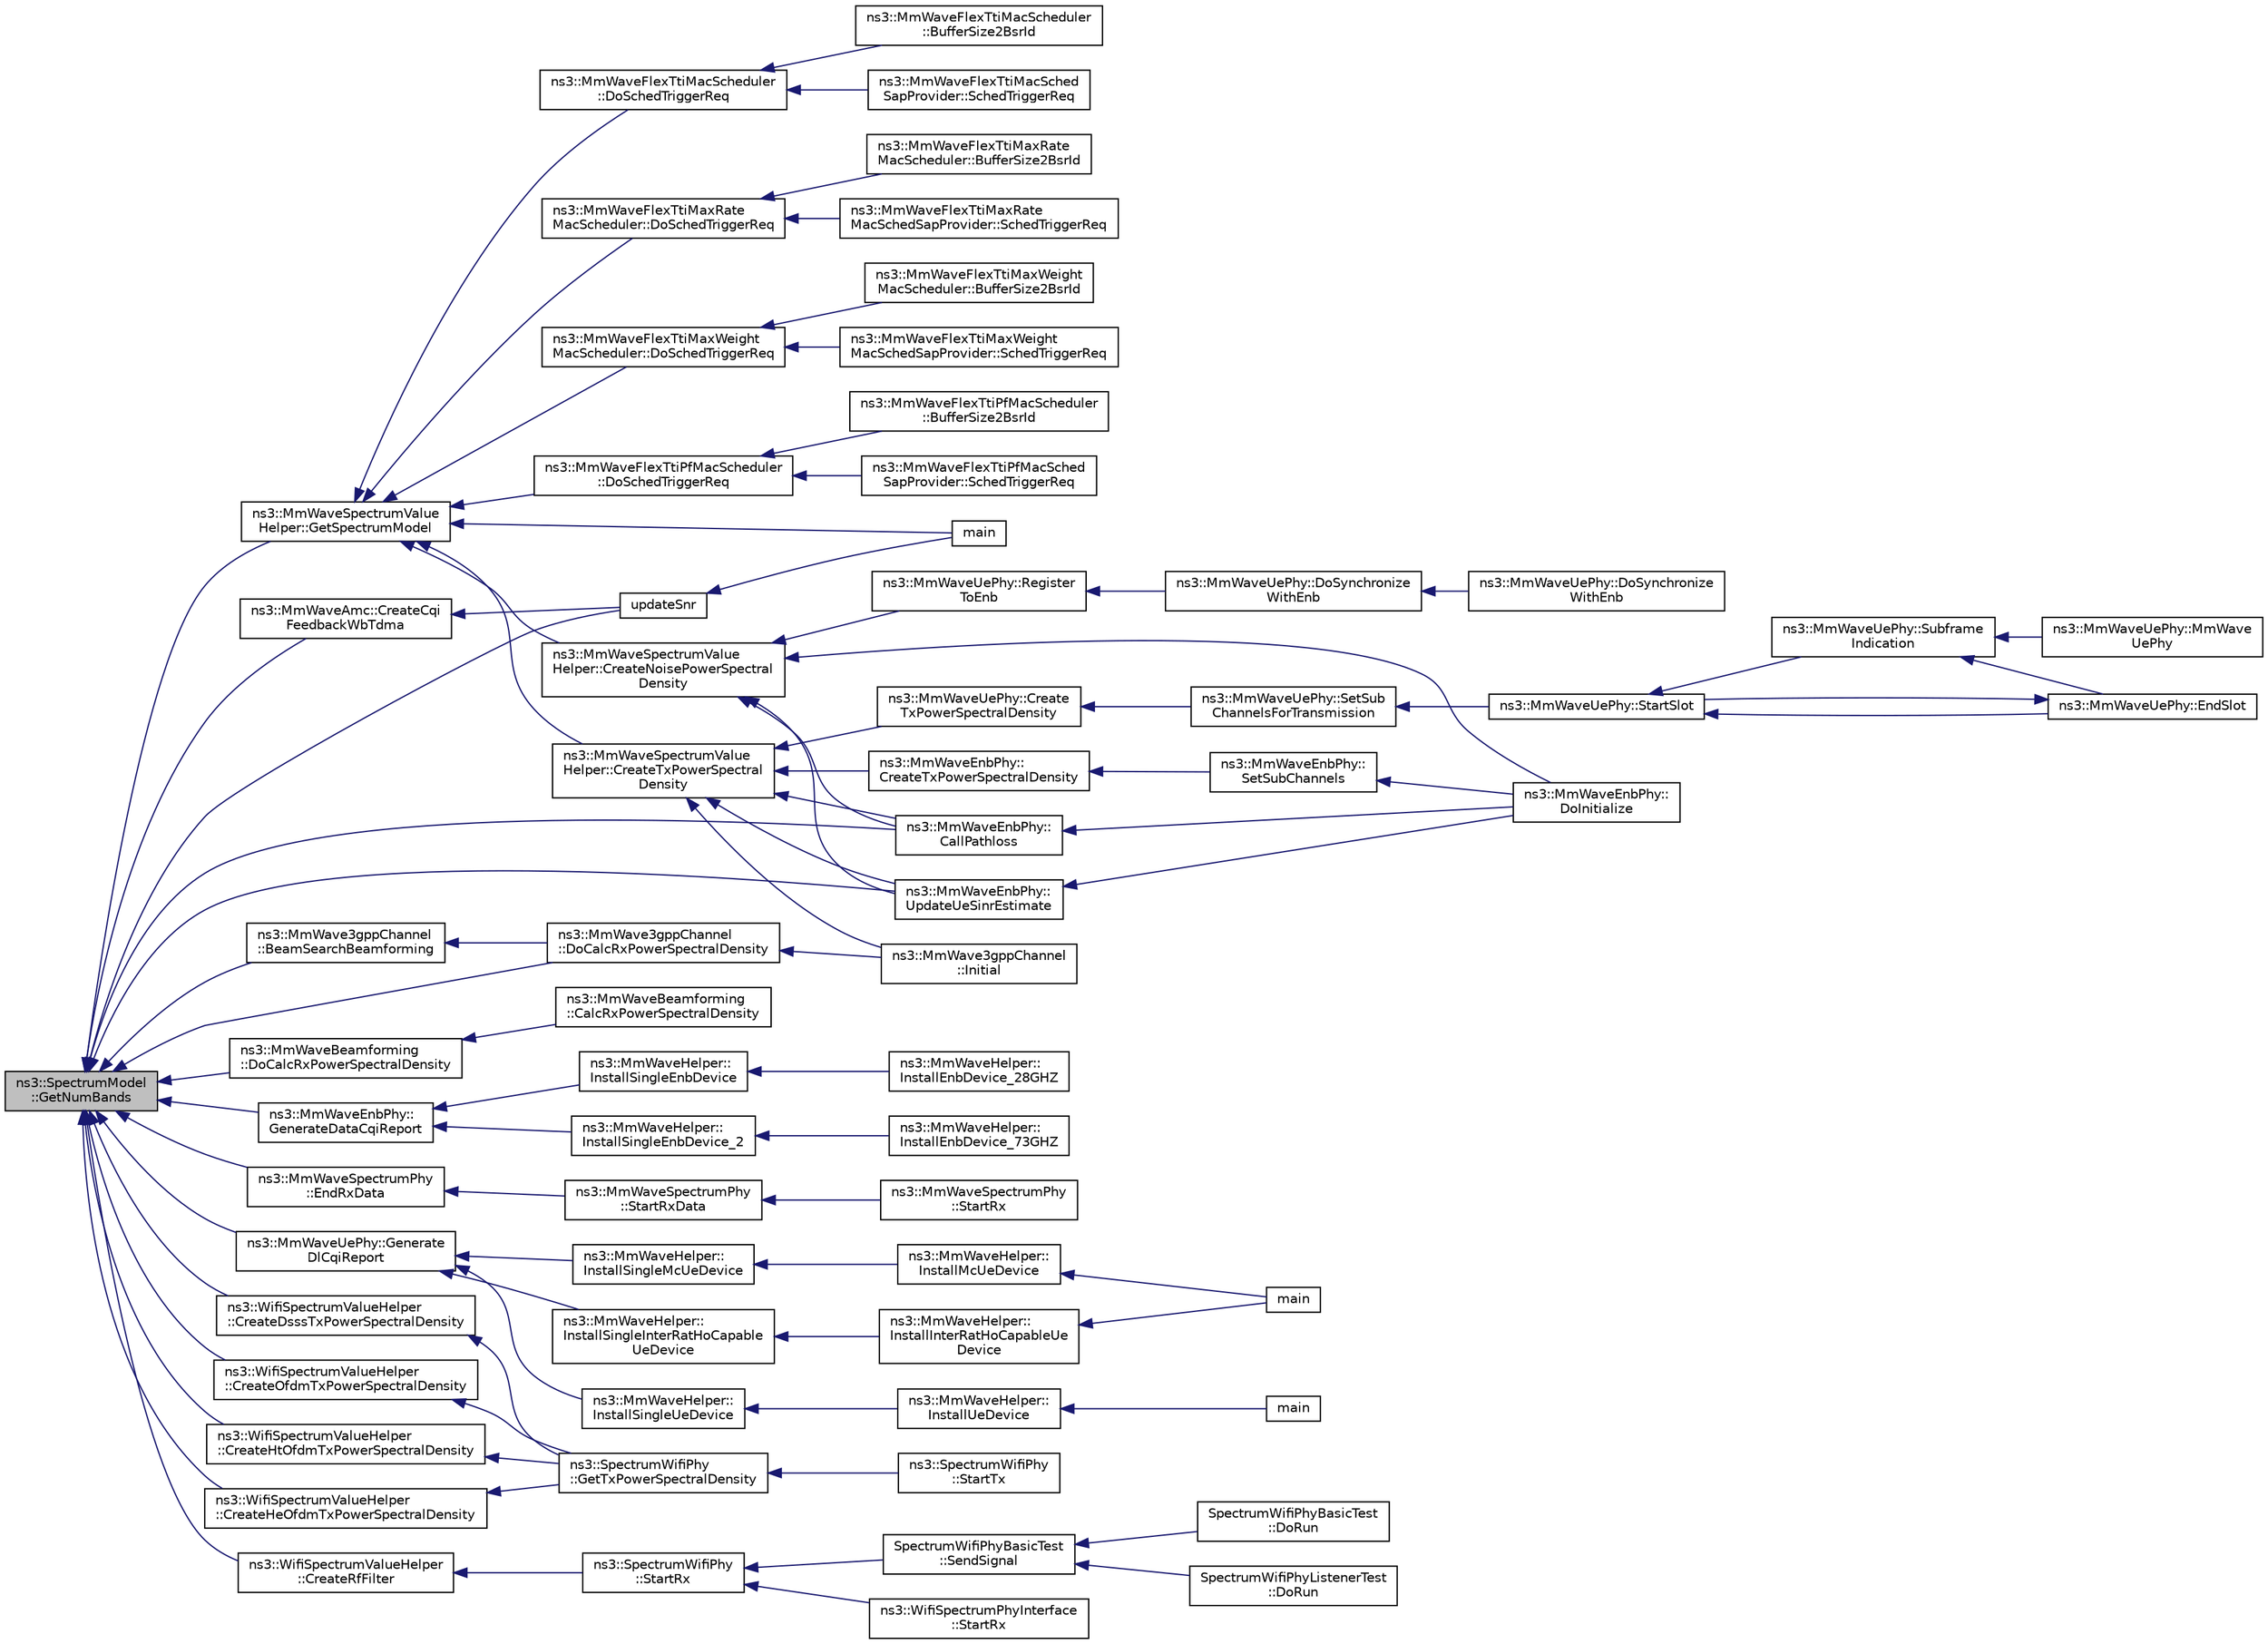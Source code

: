 digraph "ns3::SpectrumModel::GetNumBands"
{
  edge [fontname="Helvetica",fontsize="10",labelfontname="Helvetica",labelfontsize="10"];
  node [fontname="Helvetica",fontsize="10",shape=record];
  rankdir="LR";
  Node1 [label="ns3::SpectrumModel\l::GetNumBands",height=0.2,width=0.4,color="black", fillcolor="grey75", style="filled", fontcolor="black"];
  Node1 -> Node2 [dir="back",color="midnightblue",fontsize="10",style="solid"];
  Node2 [label="updateSnr",height=0.2,width=0.4,color="black", fillcolor="white", style="filled",URL="$d0/d3c/mmwave-amc-test_8cc.html#acbc789d09623d926a18a031079a40297"];
  Node2 -> Node3 [dir="back",color="midnightblue",fontsize="10",style="solid"];
  Node3 [label="main",height=0.2,width=0.4,color="black", fillcolor="white", style="filled",URL="$d0/d3c/mmwave-amc-test_8cc.html#a0ddf1224851353fc92bfbff6f499fa97"];
  Node1 -> Node4 [dir="back",color="midnightblue",fontsize="10",style="solid"];
  Node4 [label="ns3::MmWave3gppChannel\l::DoCalcRxPowerSpectralDensity",height=0.2,width=0.4,color="black", fillcolor="white", style="filled",URL="$d5/d15/classns3_1_1MmWave3gppChannel.html#a598876f469ba922150b9d9b86e160ca0"];
  Node4 -> Node5 [dir="back",color="midnightblue",fontsize="10",style="solid"];
  Node5 [label="ns3::MmWave3gppChannel\l::Initial",height=0.2,width=0.4,color="black", fillcolor="white", style="filled",URL="$d5/d15/classns3_1_1MmWave3gppChannel.html#ad51205a072737028520bb1bf7d255050"];
  Node1 -> Node6 [dir="back",color="midnightblue",fontsize="10",style="solid"];
  Node6 [label="ns3::MmWave3gppChannel\l::BeamSearchBeamforming",height=0.2,width=0.4,color="black", fillcolor="white", style="filled",URL="$d5/d15/classns3_1_1MmWave3gppChannel.html#ac361c14154934a6e7633a0a8c561e788"];
  Node6 -> Node4 [dir="back",color="midnightblue",fontsize="10",style="solid"];
  Node1 -> Node7 [dir="back",color="midnightblue",fontsize="10",style="solid"];
  Node7 [label="ns3::MmWaveAmc::CreateCqi\lFeedbackWbTdma",height=0.2,width=0.4,color="black", fillcolor="white", style="filled",URL="$db/da8/classns3_1_1MmWaveAmc.html#a692293fdeba014cbaa8e316bd12a6fd0"];
  Node7 -> Node2 [dir="back",color="midnightblue",fontsize="10",style="solid"];
  Node1 -> Node8 [dir="back",color="midnightblue",fontsize="10",style="solid"];
  Node8 [label="ns3::MmWaveBeamforming\l::DoCalcRxPowerSpectralDensity",height=0.2,width=0.4,color="black", fillcolor="white", style="filled",URL="$dc/d81/classns3_1_1MmWaveBeamforming.html#ad3ba8df3cac25621dda994fbd1a0080d",tooltip="below function is changed by sjkang1117 "];
  Node8 -> Node9 [dir="back",color="midnightblue",fontsize="10",style="solid"];
  Node9 [label="ns3::MmWaveBeamforming\l::CalcRxPowerSpectralDensity",height=0.2,width=0.4,color="black", fillcolor="white", style="filled",URL="$dc/d81/classns3_1_1MmWaveBeamforming.html#aec238993ada0c52fe6e0230bdbc929d7"];
  Node1 -> Node10 [dir="back",color="midnightblue",fontsize="10",style="solid"];
  Node10 [label="ns3::MmWaveEnbPhy::\lCallPathloss",height=0.2,width=0.4,color="black", fillcolor="white", style="filled",URL="$d1/d58/classns3_1_1MmWaveEnbPhy.html#a5ebec66c2776262f3d54c43ee1cc34db"];
  Node10 -> Node11 [dir="back",color="midnightblue",fontsize="10",style="solid"];
  Node11 [label="ns3::MmWaveEnbPhy::\lDoInitialize",height=0.2,width=0.4,color="black", fillcolor="white", style="filled",URL="$d1/d58/classns3_1_1MmWaveEnbPhy.html#ad591594eeb17ea029240b75c9f578578"];
  Node1 -> Node12 [dir="back",color="midnightblue",fontsize="10",style="solid"];
  Node12 [label="ns3::MmWaveEnbPhy::\lUpdateUeSinrEstimate",height=0.2,width=0.4,color="black", fillcolor="white", style="filled",URL="$d1/d58/classns3_1_1MmWaveEnbPhy.html#a09aa03118ceed8c46f87dc0f6b6c71a2"];
  Node12 -> Node11 [dir="back",color="midnightblue",fontsize="10",style="solid"];
  Node1 -> Node13 [dir="back",color="midnightblue",fontsize="10",style="solid"];
  Node13 [label="ns3::MmWaveEnbPhy::\lGenerateDataCqiReport",height=0.2,width=0.4,color="black", fillcolor="white", style="filled",URL="$d1/d58/classns3_1_1MmWaveEnbPhy.html#a016525ae90876006ff14b0a73c9a33a4"];
  Node13 -> Node14 [dir="back",color="midnightblue",fontsize="10",style="solid"];
  Node14 [label="ns3::MmWaveHelper::\lInstallSingleEnbDevice",height=0.2,width=0.4,color="black", fillcolor="white", style="filled",URL="$dd/d6b/classns3_1_1MmWaveHelper.html#a3198d03edd662d9d9e46f5895f0217db"];
  Node14 -> Node15 [dir="back",color="midnightblue",fontsize="10",style="solid"];
  Node15 [label="ns3::MmWaveHelper::\lInstallEnbDevice_28GHZ",height=0.2,width=0.4,color="black", fillcolor="white", style="filled",URL="$dd/d6b/classns3_1_1MmWaveHelper.html#a3e0d0318741fcb8717b2db52bbe63d3c"];
  Node13 -> Node16 [dir="back",color="midnightblue",fontsize="10",style="solid"];
  Node16 [label="ns3::MmWaveHelper::\lInstallSingleEnbDevice_2",height=0.2,width=0.4,color="black", fillcolor="white", style="filled",URL="$dd/d6b/classns3_1_1MmWaveHelper.html#a9e8fdb55ce66ac62798d0707edb9d871"];
  Node16 -> Node17 [dir="back",color="midnightblue",fontsize="10",style="solid"];
  Node17 [label="ns3::MmWaveHelper::\lInstallEnbDevice_73GHZ",height=0.2,width=0.4,color="black", fillcolor="white", style="filled",URL="$dd/d6b/classns3_1_1MmWaveHelper.html#aab63ebad5509a2c9392d6de3668b0d09"];
  Node1 -> Node18 [dir="back",color="midnightblue",fontsize="10",style="solid"];
  Node18 [label="ns3::MmWaveSpectrumPhy\l::EndRxData",height=0.2,width=0.4,color="black", fillcolor="white", style="filled",URL="$de/d08/classns3_1_1MmWaveSpectrumPhy.html#abc84ca909d7e225a7f31d8e88bb20865"];
  Node18 -> Node19 [dir="back",color="midnightblue",fontsize="10",style="solid"];
  Node19 [label="ns3::MmWaveSpectrumPhy\l::StartRxData",height=0.2,width=0.4,color="black", fillcolor="white", style="filled",URL="$de/d08/classns3_1_1MmWaveSpectrumPhy.html#a7e46417700c6917e5f5e7d719f756746"];
  Node19 -> Node20 [dir="back",color="midnightblue",fontsize="10",style="solid"];
  Node20 [label="ns3::MmWaveSpectrumPhy\l::StartRx",height=0.2,width=0.4,color="black", fillcolor="white", style="filled",URL="$de/d08/classns3_1_1MmWaveSpectrumPhy.html#ab4e138db0344c04c7a6b4cb48c0cf3b8"];
  Node1 -> Node21 [dir="back",color="midnightblue",fontsize="10",style="solid"];
  Node21 [label="ns3::MmWaveSpectrumValue\lHelper::GetSpectrumModel",height=0.2,width=0.4,color="black", fillcolor="white", style="filled",URL="$d0/d63/classns3_1_1MmWaveSpectrumValueHelper.html#a23fc6693b28bb565a97768b536225b58"];
  Node21 -> Node3 [dir="back",color="midnightblue",fontsize="10",style="solid"];
  Node21 -> Node22 [dir="back",color="midnightblue",fontsize="10",style="solid"];
  Node22 [label="ns3::MmWaveFlexTtiMacScheduler\l::DoSchedTriggerReq",height=0.2,width=0.4,color="black", fillcolor="white", style="filled",URL="$d0/deb/classns3_1_1MmWaveFlexTtiMacScheduler.html#a5e3acc15f9a705902c8471ea47d42be7"];
  Node22 -> Node23 [dir="back",color="midnightblue",fontsize="10",style="solid"];
  Node23 [label="ns3::MmWaveFlexTtiMacSched\lSapProvider::SchedTriggerReq",height=0.2,width=0.4,color="black", fillcolor="white", style="filled",URL="$d9/dea/classns3_1_1MmWaveFlexTtiMacSchedSapProvider.html#abfaeae4decf849c60ceebef39374b805"];
  Node22 -> Node24 [dir="back",color="midnightblue",fontsize="10",style="solid"];
  Node24 [label="ns3::MmWaveFlexTtiMacScheduler\l::BufferSize2BsrId",height=0.2,width=0.4,color="black", fillcolor="white", style="filled",URL="$d0/deb/classns3_1_1MmWaveFlexTtiMacScheduler.html#ab79185896cecec99171bf5bf48793a83"];
  Node21 -> Node25 [dir="back",color="midnightblue",fontsize="10",style="solid"];
  Node25 [label="ns3::MmWaveFlexTtiMaxRate\lMacScheduler::DoSchedTriggerReq",height=0.2,width=0.4,color="black", fillcolor="white", style="filled",URL="$df/d2a/classns3_1_1MmWaveFlexTtiMaxRateMacScheduler.html#a95557db5ab59c517ba7731564eabf609"];
  Node25 -> Node26 [dir="back",color="midnightblue",fontsize="10",style="solid"];
  Node26 [label="ns3::MmWaveFlexTtiMaxRate\lMacSchedSapProvider::SchedTriggerReq",height=0.2,width=0.4,color="black", fillcolor="white", style="filled",URL="$d6/d39/classns3_1_1MmWaveFlexTtiMaxRateMacSchedSapProvider.html#aa853f2e2e2a2d44289bce20e9a4e8d0a"];
  Node25 -> Node27 [dir="back",color="midnightblue",fontsize="10",style="solid"];
  Node27 [label="ns3::MmWaveFlexTtiMaxRate\lMacScheduler::BufferSize2BsrId",height=0.2,width=0.4,color="black", fillcolor="white", style="filled",URL="$df/d2a/classns3_1_1MmWaveFlexTtiMaxRateMacScheduler.html#ad780da63c5b2502e6b254f42a28db30b"];
  Node21 -> Node28 [dir="back",color="midnightblue",fontsize="10",style="solid"];
  Node28 [label="ns3::MmWaveFlexTtiMaxWeight\lMacScheduler::DoSchedTriggerReq",height=0.2,width=0.4,color="black", fillcolor="white", style="filled",URL="$dc/d15/classns3_1_1MmWaveFlexTtiMaxWeightMacScheduler.html#abfe3b5fc0700fa829239e0ff914705f3"];
  Node28 -> Node29 [dir="back",color="midnightblue",fontsize="10",style="solid"];
  Node29 [label="ns3::MmWaveFlexTtiMaxWeight\lMacSchedSapProvider::SchedTriggerReq",height=0.2,width=0.4,color="black", fillcolor="white", style="filled",URL="$d7/d17/classns3_1_1MmWaveFlexTtiMaxWeightMacSchedSapProvider.html#ad63ad0f1f04ac4b7ef63cbcdd557d524"];
  Node28 -> Node30 [dir="back",color="midnightblue",fontsize="10",style="solid"];
  Node30 [label="ns3::MmWaveFlexTtiMaxWeight\lMacScheduler::BufferSize2BsrId",height=0.2,width=0.4,color="black", fillcolor="white", style="filled",URL="$dc/d15/classns3_1_1MmWaveFlexTtiMaxWeightMacScheduler.html#aa0900481ed4eff482d7b6582346fd696"];
  Node21 -> Node31 [dir="back",color="midnightblue",fontsize="10",style="solid"];
  Node31 [label="ns3::MmWaveFlexTtiPfMacScheduler\l::DoSchedTriggerReq",height=0.2,width=0.4,color="black", fillcolor="white", style="filled",URL="$d1/d01/classns3_1_1MmWaveFlexTtiPfMacScheduler.html#a068bdba0cdef2ceabd0312e375817ced"];
  Node31 -> Node32 [dir="back",color="midnightblue",fontsize="10",style="solid"];
  Node32 [label="ns3::MmWaveFlexTtiPfMacSched\lSapProvider::SchedTriggerReq",height=0.2,width=0.4,color="black", fillcolor="white", style="filled",URL="$d5/dc7/classns3_1_1MmWaveFlexTtiPfMacSchedSapProvider.html#a1c7438e1d0ef6529009c46eb471b78d4"];
  Node31 -> Node33 [dir="back",color="midnightblue",fontsize="10",style="solid"];
  Node33 [label="ns3::MmWaveFlexTtiPfMacScheduler\l::BufferSize2BsrId",height=0.2,width=0.4,color="black", fillcolor="white", style="filled",URL="$d1/d01/classns3_1_1MmWaveFlexTtiPfMacScheduler.html#a4465ce7c00779c50e2795436d39e5db5"];
  Node21 -> Node34 [dir="back",color="midnightblue",fontsize="10",style="solid"];
  Node34 [label="ns3::MmWaveSpectrumValue\lHelper::CreateTxPowerSpectral\lDensity",height=0.2,width=0.4,color="black", fillcolor="white", style="filled",URL="$d0/d63/classns3_1_1MmWaveSpectrumValueHelper.html#a1a968ae81d81f346027fe474e7962148"];
  Node34 -> Node5 [dir="back",color="midnightblue",fontsize="10",style="solid"];
  Node34 -> Node35 [dir="back",color="midnightblue",fontsize="10",style="solid"];
  Node35 [label="ns3::MmWaveEnbPhy::\lCreateTxPowerSpectralDensity",height=0.2,width=0.4,color="black", fillcolor="white", style="filled",URL="$d1/d58/classns3_1_1MmWaveEnbPhy.html#a015a2751530829de95c6c92dfdd3a2ee",tooltip="Compute the TX Power Spectral Density. "];
  Node35 -> Node36 [dir="back",color="midnightblue",fontsize="10",style="solid"];
  Node36 [label="ns3::MmWaveEnbPhy::\lSetSubChannels",height=0.2,width=0.4,color="black", fillcolor="white", style="filled",URL="$d1/d58/classns3_1_1MmWaveEnbPhy.html#a9e2456e5312a29007adfab81d5d79379"];
  Node36 -> Node11 [dir="back",color="midnightblue",fontsize="10",style="solid"];
  Node34 -> Node10 [dir="back",color="midnightblue",fontsize="10",style="solid"];
  Node34 -> Node12 [dir="back",color="midnightblue",fontsize="10",style="solid"];
  Node34 -> Node37 [dir="back",color="midnightblue",fontsize="10",style="solid"];
  Node37 [label="ns3::MmWaveUePhy::Create\lTxPowerSpectralDensity",height=0.2,width=0.4,color="black", fillcolor="white", style="filled",URL="$d8/df0/classns3_1_1MmWaveUePhy.html#afd60953d36d736bfe06b98a829d6bcf6",tooltip="Compute the TX Power Spectral Density. "];
  Node37 -> Node38 [dir="back",color="midnightblue",fontsize="10",style="solid"];
  Node38 [label="ns3::MmWaveUePhy::SetSub\lChannelsForTransmission",height=0.2,width=0.4,color="black", fillcolor="white", style="filled",URL="$d8/df0/classns3_1_1MmWaveUePhy.html#af282ce87d27141f5c0322caf44044a9f"];
  Node38 -> Node39 [dir="back",color="midnightblue",fontsize="10",style="solid"];
  Node39 [label="ns3::MmWaveUePhy::StartSlot",height=0.2,width=0.4,color="black", fillcolor="white", style="filled",URL="$d8/df0/classns3_1_1MmWaveUePhy.html#a0ba9495d0cc715ff879dead5c1b5ac5e"];
  Node39 -> Node40 [dir="back",color="midnightblue",fontsize="10",style="solid"];
  Node40 [label="ns3::MmWaveUePhy::Subframe\lIndication",height=0.2,width=0.4,color="black", fillcolor="white", style="filled",URL="$d8/df0/classns3_1_1MmWaveUePhy.html#acefe97bdfce414651ec98e37b62d6705"];
  Node40 -> Node41 [dir="back",color="midnightblue",fontsize="10",style="solid"];
  Node41 [label="ns3::MmWaveUePhy::MmWave\lUePhy",height=0.2,width=0.4,color="black", fillcolor="white", style="filled",URL="$d8/df0/classns3_1_1MmWaveUePhy.html#a9abf97c4bdca3b2a12d5230563a97de6"];
  Node40 -> Node42 [dir="back",color="midnightblue",fontsize="10",style="solid"];
  Node42 [label="ns3::MmWaveUePhy::EndSlot",height=0.2,width=0.4,color="black", fillcolor="white", style="filled",URL="$d8/df0/classns3_1_1MmWaveUePhy.html#a3ee0c4174ef8632859d232b73cbaad0a"];
  Node42 -> Node39 [dir="back",color="midnightblue",fontsize="10",style="solid"];
  Node39 -> Node42 [dir="back",color="midnightblue",fontsize="10",style="solid"];
  Node21 -> Node43 [dir="back",color="midnightblue",fontsize="10",style="solid"];
  Node43 [label="ns3::MmWaveSpectrumValue\lHelper::CreateNoisePowerSpectral\lDensity",height=0.2,width=0.4,color="black", fillcolor="white", style="filled",URL="$d0/d63/classns3_1_1MmWaveSpectrumValueHelper.html#ae17f7f89a0ce6934b94886b463c6db44"];
  Node43 -> Node11 [dir="back",color="midnightblue",fontsize="10",style="solid"];
  Node43 -> Node10 [dir="back",color="midnightblue",fontsize="10",style="solid"];
  Node43 -> Node12 [dir="back",color="midnightblue",fontsize="10",style="solid"];
  Node43 -> Node44 [dir="back",color="midnightblue",fontsize="10",style="solid"];
  Node44 [label="ns3::MmWaveUePhy::Register\lToEnb",height=0.2,width=0.4,color="black", fillcolor="white", style="filled",URL="$d8/df0/classns3_1_1MmWaveUePhy.html#ade37d87b04ca1863e1cc69d62bc2c95f"];
  Node44 -> Node45 [dir="back",color="midnightblue",fontsize="10",style="solid"];
  Node45 [label="ns3::MmWaveUePhy::DoSynchronize\lWithEnb",height=0.2,width=0.4,color="black", fillcolor="white", style="filled",URL="$d8/df0/classns3_1_1MmWaveUePhy.html#afacdb4e8bda995b4eef04c081b514eec"];
  Node45 -> Node46 [dir="back",color="midnightblue",fontsize="10",style="solid"];
  Node46 [label="ns3::MmWaveUePhy::DoSynchronize\lWithEnb",height=0.2,width=0.4,color="black", fillcolor="white", style="filled",URL="$d8/df0/classns3_1_1MmWaveUePhy.html#a5e10e8e82a12ee258622490b11c1becd"];
  Node1 -> Node47 [dir="back",color="midnightblue",fontsize="10",style="solid"];
  Node47 [label="ns3::MmWaveUePhy::Generate\lDlCqiReport",height=0.2,width=0.4,color="black", fillcolor="white", style="filled",URL="$d8/df0/classns3_1_1MmWaveUePhy.html#a94ad8ac60220078f5b5928018fb0e933"];
  Node47 -> Node48 [dir="back",color="midnightblue",fontsize="10",style="solid"];
  Node48 [label="ns3::MmWaveHelper::\lInstallSingleMcUeDevice",height=0.2,width=0.4,color="black", fillcolor="white", style="filled",URL="$dd/d6b/classns3_1_1MmWaveHelper.html#a236cf69b7851d5bdf0c532c47dd19bd5"];
  Node48 -> Node49 [dir="back",color="midnightblue",fontsize="10",style="solid"];
  Node49 [label="ns3::MmWaveHelper::\lInstallMcUeDevice",height=0.2,width=0.4,color="black", fillcolor="white", style="filled",URL="$dd/d6b/classns3_1_1MmWaveHelper.html#a0d017af816f9651994b5ae38e55f4584"];
  Node49 -> Node50 [dir="back",color="midnightblue",fontsize="10",style="solid"];
  Node50 [label="main",height=0.2,width=0.4,color="black", fillcolor="white", style="filled",URL="$d5/d1b/mc-twoenbs_8cc.html#a0ddf1224851353fc92bfbff6f499fa97"];
  Node47 -> Node51 [dir="back",color="midnightblue",fontsize="10",style="solid"];
  Node51 [label="ns3::MmWaveHelper::\lInstallSingleInterRatHoCapable\lUeDevice",height=0.2,width=0.4,color="black", fillcolor="white", style="filled",URL="$dd/d6b/classns3_1_1MmWaveHelper.html#ab39af31d58b43a27347c95ef8f999591"];
  Node51 -> Node52 [dir="back",color="midnightblue",fontsize="10",style="solid"];
  Node52 [label="ns3::MmWaveHelper::\lInstallInterRatHoCapableUe\lDevice",height=0.2,width=0.4,color="black", fillcolor="white", style="filled",URL="$dd/d6b/classns3_1_1MmWaveHelper.html#a4a30b6e9361765ac818cebbf337b8231"];
  Node52 -> Node50 [dir="back",color="midnightblue",fontsize="10",style="solid"];
  Node47 -> Node53 [dir="back",color="midnightblue",fontsize="10",style="solid"];
  Node53 [label="ns3::MmWaveHelper::\lInstallSingleUeDevice",height=0.2,width=0.4,color="black", fillcolor="white", style="filled",URL="$dd/d6b/classns3_1_1MmWaveHelper.html#a2a37293b8b5542851f3c74cec20d44df"];
  Node53 -> Node54 [dir="back",color="midnightblue",fontsize="10",style="solid"];
  Node54 [label="ns3::MmWaveHelper::\lInstallUeDevice",height=0.2,width=0.4,color="black", fillcolor="white", style="filled",URL="$dd/d6b/classns3_1_1MmWaveHelper.html#a9311c819d7ee539c8710c5b7e98df37a"];
  Node54 -> Node55 [dir="back",color="midnightblue",fontsize="10",style="solid"];
  Node55 [label="main",height=0.2,width=0.4,color="black", fillcolor="white", style="filled",URL="$db/daf/dce-example-mptcp-mmwave_8cc.html#a0ddf1224851353fc92bfbff6f499fa97"];
  Node1 -> Node56 [dir="back",color="midnightblue",fontsize="10",style="solid"];
  Node56 [label="ns3::WifiSpectrumValueHelper\l::CreateDsssTxPowerSpectralDensity",height=0.2,width=0.4,color="black", fillcolor="white", style="filled",URL="$d9/d20/classns3_1_1WifiSpectrumValueHelper.html#ac55866cbe19f3c45c3f985da5fe351f0"];
  Node56 -> Node57 [dir="back",color="midnightblue",fontsize="10",style="solid"];
  Node57 [label="ns3::SpectrumWifiPhy\l::GetTxPowerSpectralDensity",height=0.2,width=0.4,color="black", fillcolor="white", style="filled",URL="$d6/d39/classns3_1_1SpectrumWifiPhy.html#a36d579959efb946f0ebb3725c3b9ae47"];
  Node57 -> Node58 [dir="back",color="midnightblue",fontsize="10",style="solid"];
  Node58 [label="ns3::SpectrumWifiPhy\l::StartTx",height=0.2,width=0.4,color="black", fillcolor="white", style="filled",URL="$d6/d39/classns3_1_1SpectrumWifiPhy.html#ae0e6d5affdd06543c8fcfed2959e438a"];
  Node1 -> Node59 [dir="back",color="midnightblue",fontsize="10",style="solid"];
  Node59 [label="ns3::WifiSpectrumValueHelper\l::CreateOfdmTxPowerSpectralDensity",height=0.2,width=0.4,color="black", fillcolor="white", style="filled",URL="$d9/d20/classns3_1_1WifiSpectrumValueHelper.html#a32a14869505db7683618793e0dfd98a8"];
  Node59 -> Node57 [dir="back",color="midnightblue",fontsize="10",style="solid"];
  Node1 -> Node60 [dir="back",color="midnightblue",fontsize="10",style="solid"];
  Node60 [label="ns3::WifiSpectrumValueHelper\l::CreateHtOfdmTxPowerSpectralDensity",height=0.2,width=0.4,color="black", fillcolor="white", style="filled",URL="$d9/d20/classns3_1_1WifiSpectrumValueHelper.html#aa665281a873f271a23891864ea1e1051"];
  Node60 -> Node57 [dir="back",color="midnightblue",fontsize="10",style="solid"];
  Node1 -> Node61 [dir="back",color="midnightblue",fontsize="10",style="solid"];
  Node61 [label="ns3::WifiSpectrumValueHelper\l::CreateHeOfdmTxPowerSpectralDensity",height=0.2,width=0.4,color="black", fillcolor="white", style="filled",URL="$d9/d20/classns3_1_1WifiSpectrumValueHelper.html#a35c32f78f5e62a70691a2d0472f8d6d9"];
  Node61 -> Node57 [dir="back",color="midnightblue",fontsize="10",style="solid"];
  Node1 -> Node62 [dir="back",color="midnightblue",fontsize="10",style="solid"];
  Node62 [label="ns3::WifiSpectrumValueHelper\l::CreateRfFilter",height=0.2,width=0.4,color="black", fillcolor="white", style="filled",URL="$d9/d20/classns3_1_1WifiSpectrumValueHelper.html#a1d613cc1d50378be01db8b715928c8d1"];
  Node62 -> Node63 [dir="back",color="midnightblue",fontsize="10",style="solid"];
  Node63 [label="ns3::SpectrumWifiPhy\l::StartRx",height=0.2,width=0.4,color="black", fillcolor="white", style="filled",URL="$d6/d39/classns3_1_1SpectrumWifiPhy.html#aead1ebdbaf59361928cd6ffa7abc3161"];
  Node63 -> Node64 [dir="back",color="midnightblue",fontsize="10",style="solid"];
  Node64 [label="ns3::WifiSpectrumPhyInterface\l::StartRx",height=0.2,width=0.4,color="black", fillcolor="white", style="filled",URL="$da/d0a/classns3_1_1WifiSpectrumPhyInterface.html#a30e2efbacd400ef27f4a0bfb501bf940"];
  Node63 -> Node65 [dir="back",color="midnightblue",fontsize="10",style="solid"];
  Node65 [label="SpectrumWifiPhyBasicTest\l::SendSignal",height=0.2,width=0.4,color="black", fillcolor="white", style="filled",URL="$df/d29/classSpectrumWifiPhyBasicTest.html#a99a44e9e6abcf378592b2a2df06ba394"];
  Node65 -> Node66 [dir="back",color="midnightblue",fontsize="10",style="solid"];
  Node66 [label="SpectrumWifiPhyBasicTest\l::DoRun",height=0.2,width=0.4,color="black", fillcolor="white", style="filled",URL="$df/d29/classSpectrumWifiPhyBasicTest.html#a99138864abfa358103ae2f202ce925e7",tooltip="Implementation to actually run this TestCase. "];
  Node65 -> Node67 [dir="back",color="midnightblue",fontsize="10",style="solid"];
  Node67 [label="SpectrumWifiPhyListenerTest\l::DoRun",height=0.2,width=0.4,color="black", fillcolor="white", style="filled",URL="$de/d82/classSpectrumWifiPhyListenerTest.html#a357f2be95efbb227365e540b9031748b",tooltip="Implementation to actually run this TestCase. "];
}
